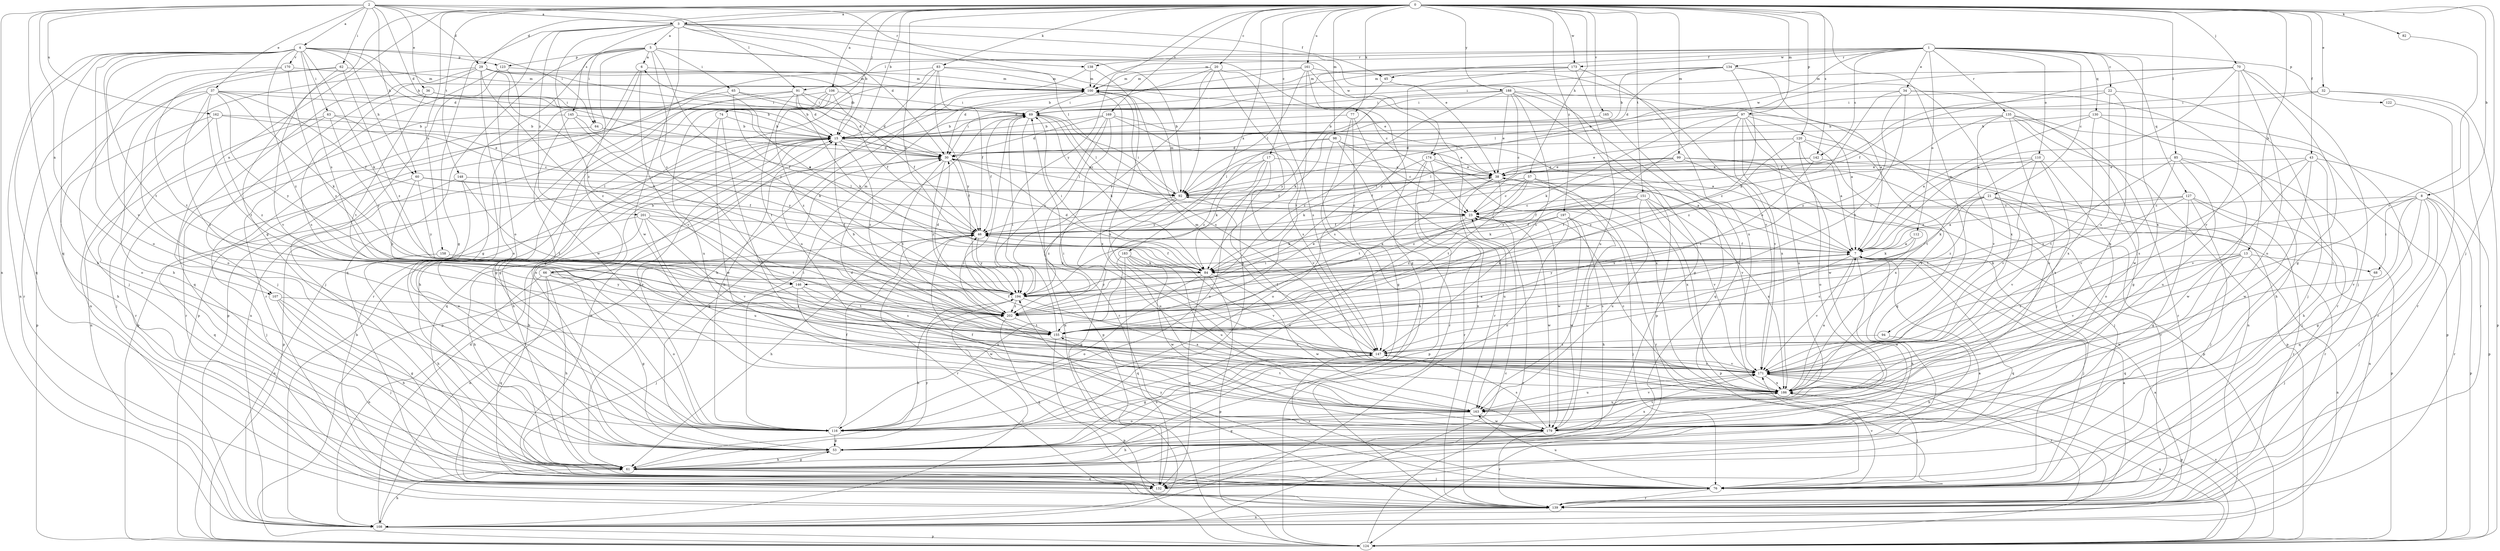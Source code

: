 strict digraph  {
0;
1;
2;
3;
4;
5;
6;
7;
8;
13;
15;
17;
20;
21;
22;
23;
29;
30;
32;
34;
36;
37;
38;
43;
45;
46;
53;
57;
60;
61;
62;
63;
64;
65;
66;
68;
69;
70;
74;
76;
77;
82;
83;
84;
85;
91;
92;
94;
97;
98;
99;
100;
106;
107;
108;
110;
112;
116;
120;
122;
123;
124;
127;
130;
132;
134;
135;
138;
139;
142;
145;
146;
147;
148;
151;
155;
158;
161;
162;
163;
165;
169;
170;
171;
173;
174;
179;
183;
186;
188;
194;
197;
201;
202;
0 -> 3  [label=a];
0 -> 8  [label=b];
0 -> 13  [label=b];
0 -> 15  [label=b];
0 -> 17  [label=c];
0 -> 20  [label=c];
0 -> 29  [label=d];
0 -> 32  [label=e];
0 -> 43  [label=f];
0 -> 53  [label=g];
0 -> 57  [label=h];
0 -> 70  [label=j];
0 -> 74  [label=j];
0 -> 76  [label=j];
0 -> 77  [label=k];
0 -> 82  [label=k];
0 -> 83  [label=k];
0 -> 84  [label=k];
0 -> 85  [label=l];
0 -> 94  [label=m];
0 -> 97  [label=m];
0 -> 98  [label=m];
0 -> 99  [label=m];
0 -> 106  [label=n];
0 -> 107  [label=n];
0 -> 120  [label=p];
0 -> 142  [label=s];
0 -> 148  [label=t];
0 -> 151  [label=t];
0 -> 158  [label=u];
0 -> 161  [label=u];
0 -> 165  [label=v];
0 -> 169  [label=v];
0 -> 173  [label=w];
0 -> 183  [label=x];
0 -> 188  [label=y];
0 -> 194  [label=y];
0 -> 197  [label=z];
1 -> 21  [label=c];
1 -> 22  [label=c];
1 -> 34  [label=e];
1 -> 45  [label=f];
1 -> 91  [label=l];
1 -> 100  [label=m];
1 -> 110  [label=o];
1 -> 112  [label=o];
1 -> 122  [label=p];
1 -> 127  [label=q];
1 -> 130  [label=q];
1 -> 134  [label=r];
1 -> 135  [label=r];
1 -> 138  [label=r];
1 -> 142  [label=s];
1 -> 173  [label=w];
1 -> 174  [label=w];
1 -> 186  [label=x];
2 -> 3  [label=a];
2 -> 4  [label=a];
2 -> 29  [label=d];
2 -> 30  [label=d];
2 -> 36  [label=e];
2 -> 37  [label=e];
2 -> 60  [label=h];
2 -> 62  [label=i];
2 -> 91  [label=l];
2 -> 107  [label=n];
2 -> 108  [label=n];
2 -> 132  [label=q];
2 -> 138  [label=r];
2 -> 162  [label=u];
3 -> 5  [label=a];
3 -> 15  [label=b];
3 -> 30  [label=d];
3 -> 38  [label=e];
3 -> 45  [label=f];
3 -> 53  [label=g];
3 -> 92  [label=l];
3 -> 116  [label=o];
3 -> 145  [label=s];
3 -> 174  [label=w];
3 -> 179  [label=w];
3 -> 201  [label=z];
3 -> 202  [label=z];
4 -> 15  [label=b];
4 -> 30  [label=d];
4 -> 60  [label=h];
4 -> 61  [label=h];
4 -> 63  [label=i];
4 -> 64  [label=i];
4 -> 84  [label=k];
4 -> 108  [label=n];
4 -> 116  [label=o];
4 -> 123  [label=p];
4 -> 132  [label=q];
4 -> 146  [label=s];
4 -> 155  [label=t];
4 -> 170  [label=v];
4 -> 171  [label=v];
4 -> 202  [label=z];
5 -> 6  [label=a];
5 -> 23  [label=c];
5 -> 53  [label=g];
5 -> 64  [label=i];
5 -> 65  [label=i];
5 -> 66  [label=i];
5 -> 92  [label=l];
5 -> 123  [label=p];
5 -> 132  [label=q];
5 -> 146  [label=s];
5 -> 194  [label=y];
6 -> 100  [label=m];
6 -> 124  [label=p];
6 -> 139  [label=r];
6 -> 171  [label=v];
7 -> 6  [label=a];
7 -> 38  [label=e];
7 -> 46  [label=f];
7 -> 61  [label=h];
7 -> 66  [label=i];
7 -> 76  [label=j];
7 -> 84  [label=k];
7 -> 132  [label=q];
7 -> 146  [label=s];
7 -> 147  [label=s];
7 -> 171  [label=v];
7 -> 179  [label=w];
7 -> 194  [label=y];
8 -> 23  [label=c];
8 -> 53  [label=g];
8 -> 68  [label=i];
8 -> 76  [label=j];
8 -> 124  [label=p];
8 -> 132  [label=q];
8 -> 139  [label=r];
8 -> 171  [label=v];
8 -> 194  [label=y];
13 -> 68  [label=i];
13 -> 84  [label=k];
13 -> 108  [label=n];
13 -> 132  [label=q];
13 -> 147  [label=s];
13 -> 171  [label=v];
13 -> 179  [label=w];
15 -> 30  [label=d];
15 -> 38  [label=e];
15 -> 61  [label=h];
15 -> 69  [label=i];
15 -> 116  [label=o];
15 -> 124  [label=p];
15 -> 202  [label=z];
17 -> 38  [label=e];
17 -> 84  [label=k];
17 -> 92  [label=l];
17 -> 116  [label=o];
17 -> 171  [label=v];
17 -> 194  [label=y];
20 -> 30  [label=d];
20 -> 53  [label=g];
20 -> 92  [label=l];
20 -> 100  [label=m];
20 -> 147  [label=s];
20 -> 194  [label=y];
21 -> 7  [label=a];
21 -> 23  [label=c];
21 -> 84  [label=k];
21 -> 124  [label=p];
21 -> 139  [label=r];
21 -> 171  [label=v];
21 -> 202  [label=z];
22 -> 46  [label=f];
22 -> 69  [label=i];
22 -> 76  [label=j];
22 -> 147  [label=s];
22 -> 186  [label=x];
23 -> 46  [label=f];
23 -> 84  [label=k];
23 -> 116  [label=o];
23 -> 179  [label=w];
29 -> 15  [label=b];
29 -> 30  [label=d];
29 -> 76  [label=j];
29 -> 100  [label=m];
29 -> 108  [label=n];
29 -> 116  [label=o];
29 -> 132  [label=q];
29 -> 194  [label=y];
29 -> 202  [label=z];
30 -> 38  [label=e];
30 -> 46  [label=f];
30 -> 53  [label=g];
30 -> 92  [label=l];
30 -> 155  [label=t];
30 -> 202  [label=z];
32 -> 69  [label=i];
32 -> 92  [label=l];
32 -> 124  [label=p];
32 -> 139  [label=r];
34 -> 69  [label=i];
34 -> 84  [label=k];
34 -> 139  [label=r];
34 -> 155  [label=t];
34 -> 179  [label=w];
34 -> 202  [label=z];
36 -> 15  [label=b];
36 -> 69  [label=i];
36 -> 147  [label=s];
36 -> 155  [label=t];
37 -> 15  [label=b];
37 -> 46  [label=f];
37 -> 69  [label=i];
37 -> 84  [label=k];
37 -> 116  [label=o];
37 -> 124  [label=p];
37 -> 147  [label=s];
37 -> 155  [label=t];
37 -> 194  [label=y];
38 -> 92  [label=l];
38 -> 155  [label=t];
38 -> 163  [label=u];
38 -> 171  [label=v];
38 -> 179  [label=w];
38 -> 186  [label=x];
43 -> 38  [label=e];
43 -> 61  [label=h];
43 -> 124  [label=p];
43 -> 147  [label=s];
43 -> 171  [label=v];
43 -> 179  [label=w];
45 -> 124  [label=p];
45 -> 194  [label=y];
46 -> 7  [label=a];
46 -> 61  [label=h];
46 -> 108  [label=n];
46 -> 139  [label=r];
46 -> 194  [label=y];
53 -> 61  [label=h];
53 -> 147  [label=s];
57 -> 23  [label=c];
57 -> 92  [label=l];
57 -> 139  [label=r];
57 -> 155  [label=t];
57 -> 179  [label=w];
57 -> 202  [label=z];
60 -> 46  [label=f];
60 -> 76  [label=j];
60 -> 92  [label=l];
60 -> 194  [label=y];
60 -> 202  [label=z];
61 -> 53  [label=g];
61 -> 76  [label=j];
61 -> 132  [label=q];
61 -> 194  [label=y];
62 -> 61  [label=h];
62 -> 76  [label=j];
62 -> 100  [label=m];
62 -> 171  [label=v];
62 -> 202  [label=z];
63 -> 15  [label=b];
63 -> 38  [label=e];
63 -> 76  [label=j];
63 -> 108  [label=n];
63 -> 194  [label=y];
64 -> 23  [label=c];
64 -> 139  [label=r];
65 -> 30  [label=d];
65 -> 46  [label=f];
65 -> 61  [label=h];
65 -> 69  [label=i];
66 -> 15  [label=b];
66 -> 53  [label=g];
66 -> 61  [label=h];
66 -> 108  [label=n];
66 -> 116  [label=o];
66 -> 132  [label=q];
66 -> 194  [label=y];
68 -> 76  [label=j];
69 -> 15  [label=b];
69 -> 23  [label=c];
69 -> 46  [label=f];
69 -> 84  [label=k];
69 -> 92  [label=l];
69 -> 124  [label=p];
70 -> 7  [label=a];
70 -> 46  [label=f];
70 -> 53  [label=g];
70 -> 76  [label=j];
70 -> 92  [label=l];
70 -> 100  [label=m];
70 -> 116  [label=o];
70 -> 171  [label=v];
74 -> 15  [label=b];
74 -> 132  [label=q];
74 -> 163  [label=u];
74 -> 179  [label=w];
76 -> 15  [label=b];
76 -> 139  [label=r];
76 -> 147  [label=s];
76 -> 163  [label=u];
76 -> 171  [label=v];
76 -> 194  [label=y];
77 -> 15  [label=b];
77 -> 53  [label=g];
77 -> 139  [label=r];
77 -> 147  [label=s];
82 -> 171  [label=v];
83 -> 38  [label=e];
83 -> 46  [label=f];
83 -> 53  [label=g];
83 -> 100  [label=m];
83 -> 124  [label=p];
83 -> 163  [label=u];
83 -> 194  [label=y];
84 -> 30  [label=d];
84 -> 46  [label=f];
84 -> 69  [label=i];
84 -> 116  [label=o];
84 -> 124  [label=p];
84 -> 132  [label=q];
84 -> 179  [label=w];
84 -> 194  [label=y];
85 -> 38  [label=e];
85 -> 76  [label=j];
85 -> 155  [label=t];
85 -> 163  [label=u];
85 -> 171  [label=v];
85 -> 179  [label=w];
91 -> 30  [label=d];
91 -> 46  [label=f];
91 -> 53  [label=g];
91 -> 69  [label=i];
91 -> 84  [label=k];
91 -> 124  [label=p];
91 -> 155  [label=t];
92 -> 23  [label=c];
92 -> 69  [label=i];
92 -> 100  [label=m];
92 -> 132  [label=q];
92 -> 163  [label=u];
92 -> 202  [label=z];
94 -> 61  [label=h];
94 -> 147  [label=s];
97 -> 15  [label=b];
97 -> 76  [label=j];
97 -> 84  [label=k];
97 -> 132  [label=q];
97 -> 155  [label=t];
97 -> 163  [label=u];
97 -> 171  [label=v];
97 -> 179  [label=w];
97 -> 186  [label=x];
98 -> 23  [label=c];
98 -> 30  [label=d];
98 -> 61  [label=h];
98 -> 139  [label=r];
98 -> 186  [label=x];
98 -> 202  [label=z];
99 -> 38  [label=e];
99 -> 46  [label=f];
99 -> 76  [label=j];
99 -> 92  [label=l];
99 -> 124  [label=p];
99 -> 186  [label=x];
99 -> 194  [label=y];
100 -> 69  [label=i];
100 -> 124  [label=p];
100 -> 147  [label=s];
100 -> 186  [label=x];
106 -> 46  [label=f];
106 -> 53  [label=g];
106 -> 69  [label=i];
106 -> 108  [label=n];
106 -> 163  [label=u];
106 -> 202  [label=z];
107 -> 53  [label=g];
107 -> 61  [label=h];
107 -> 76  [label=j];
107 -> 202  [label=z];
108 -> 7  [label=a];
108 -> 15  [label=b];
108 -> 23  [label=c];
108 -> 30  [label=d];
108 -> 61  [label=h];
108 -> 124  [label=p];
108 -> 202  [label=z];
110 -> 7  [label=a];
110 -> 38  [label=e];
110 -> 116  [label=o];
110 -> 155  [label=t];
110 -> 171  [label=v];
110 -> 186  [label=x];
112 -> 7  [label=a];
112 -> 84  [label=k];
112 -> 147  [label=s];
116 -> 15  [label=b];
116 -> 46  [label=f];
116 -> 53  [label=g];
116 -> 69  [label=i];
120 -> 7  [label=a];
120 -> 30  [label=d];
120 -> 38  [label=e];
120 -> 116  [label=o];
120 -> 124  [label=p];
120 -> 186  [label=x];
120 -> 202  [label=z];
122 -> 139  [label=r];
123 -> 76  [label=j];
123 -> 100  [label=m];
123 -> 139  [label=r];
123 -> 179  [label=w];
124 -> 23  [label=c];
124 -> 171  [label=v];
124 -> 186  [label=x];
127 -> 7  [label=a];
127 -> 23  [label=c];
127 -> 53  [label=g];
127 -> 76  [label=j];
127 -> 108  [label=n];
127 -> 139  [label=r];
127 -> 155  [label=t];
130 -> 7  [label=a];
130 -> 15  [label=b];
130 -> 61  [label=h];
130 -> 139  [label=r];
130 -> 186  [label=x];
132 -> 7  [label=a];
134 -> 7  [label=a];
134 -> 15  [label=b];
134 -> 30  [label=d];
134 -> 69  [label=i];
134 -> 100  [label=m];
134 -> 186  [label=x];
134 -> 202  [label=z];
135 -> 15  [label=b];
135 -> 53  [label=g];
135 -> 108  [label=n];
135 -> 124  [label=p];
135 -> 139  [label=r];
135 -> 163  [label=u];
135 -> 171  [label=v];
135 -> 202  [label=z];
138 -> 61  [label=h];
138 -> 100  [label=m];
138 -> 186  [label=x];
139 -> 7  [label=a];
139 -> 15  [label=b];
139 -> 108  [label=n];
142 -> 38  [label=e];
142 -> 46  [label=f];
142 -> 139  [label=r];
142 -> 155  [label=t];
145 -> 15  [label=b];
145 -> 84  [label=k];
145 -> 116  [label=o];
145 -> 139  [label=r];
145 -> 194  [label=y];
146 -> 76  [label=j];
146 -> 100  [label=m];
146 -> 147  [label=s];
146 -> 155  [label=t];
146 -> 179  [label=w];
147 -> 46  [label=f];
147 -> 53  [label=g];
147 -> 100  [label=m];
147 -> 171  [label=v];
148 -> 92  [label=l];
148 -> 116  [label=o];
148 -> 132  [label=q];
148 -> 155  [label=t];
151 -> 23  [label=c];
151 -> 46  [label=f];
151 -> 84  [label=k];
151 -> 124  [label=p];
151 -> 163  [label=u];
151 -> 171  [label=v];
151 -> 186  [label=x];
155 -> 7  [label=a];
155 -> 15  [label=b];
155 -> 69  [label=i];
155 -> 124  [label=p];
155 -> 147  [label=s];
158 -> 61  [label=h];
158 -> 84  [label=k];
161 -> 15  [label=b];
161 -> 53  [label=g];
161 -> 92  [label=l];
161 -> 100  [label=m];
161 -> 108  [label=n];
161 -> 155  [label=t];
161 -> 171  [label=v];
162 -> 15  [label=b];
162 -> 23  [label=c];
162 -> 61  [label=h];
162 -> 116  [label=o];
162 -> 202  [label=z];
163 -> 53  [label=g];
163 -> 69  [label=i];
163 -> 116  [label=o];
163 -> 155  [label=t];
163 -> 171  [label=v];
163 -> 179  [label=w];
165 -> 15  [label=b];
165 -> 76  [label=j];
169 -> 7  [label=a];
169 -> 15  [label=b];
169 -> 30  [label=d];
169 -> 108  [label=n];
169 -> 139  [label=r];
169 -> 147  [label=s];
169 -> 194  [label=y];
170 -> 100  [label=m];
170 -> 139  [label=r];
170 -> 155  [label=t];
170 -> 202  [label=z];
171 -> 92  [label=l];
171 -> 124  [label=p];
171 -> 139  [label=r];
171 -> 147  [label=s];
171 -> 163  [label=u];
171 -> 186  [label=x];
173 -> 30  [label=d];
173 -> 100  [label=m];
173 -> 163  [label=u];
173 -> 186  [label=x];
173 -> 194  [label=y];
174 -> 7  [label=a];
174 -> 38  [label=e];
174 -> 84  [label=k];
174 -> 116  [label=o];
174 -> 124  [label=p];
174 -> 139  [label=r];
179 -> 46  [label=f];
179 -> 61  [label=h];
179 -> 139  [label=r];
179 -> 147  [label=s];
179 -> 171  [label=v];
179 -> 186  [label=x];
183 -> 84  [label=k];
183 -> 116  [label=o];
183 -> 132  [label=q];
183 -> 163  [label=u];
183 -> 171  [label=v];
183 -> 179  [label=w];
186 -> 7  [label=a];
186 -> 23  [label=c];
186 -> 30  [label=d];
186 -> 69  [label=i];
186 -> 76  [label=j];
186 -> 163  [label=u];
188 -> 7  [label=a];
188 -> 23  [label=c];
188 -> 38  [label=e];
188 -> 53  [label=g];
188 -> 69  [label=i];
188 -> 84  [label=k];
188 -> 132  [label=q];
188 -> 147  [label=s];
188 -> 202  [label=z];
194 -> 30  [label=d];
194 -> 61  [label=h];
194 -> 186  [label=x];
194 -> 202  [label=z];
197 -> 46  [label=f];
197 -> 61  [label=h];
197 -> 76  [label=j];
197 -> 116  [label=o];
197 -> 179  [label=w];
197 -> 202  [label=z];
201 -> 46  [label=f];
201 -> 61  [label=h];
201 -> 108  [label=n];
201 -> 155  [label=t];
201 -> 163  [label=u];
201 -> 171  [label=v];
202 -> 38  [label=e];
202 -> 132  [label=q];
202 -> 155  [label=t];
}
